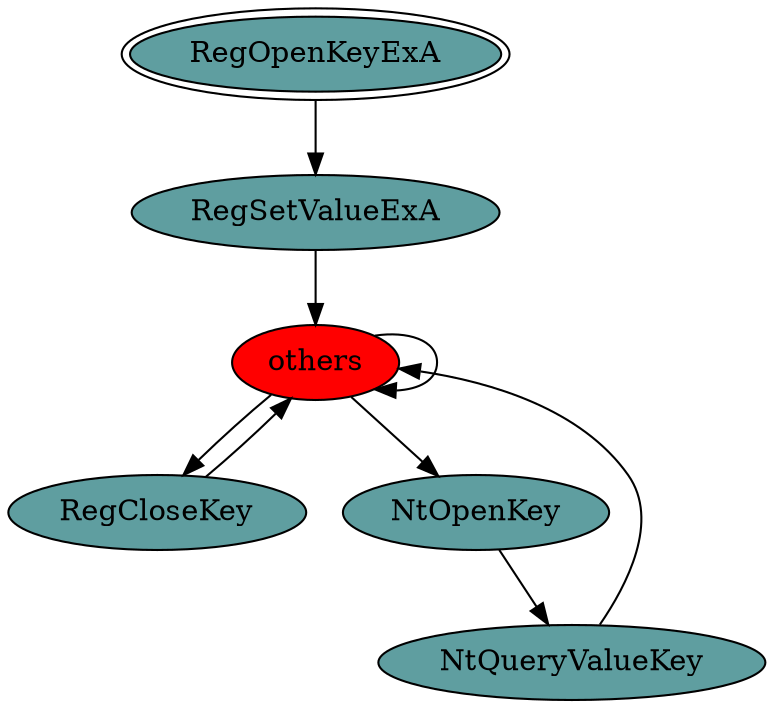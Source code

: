 digraph "./REPORTS/3961/API_PER_CATEGORY/RegSetValueEx.exe_3116_Registry_API_per_Category_Transition_Matrix" {
	RegOpenKeyExA [label=RegOpenKeyExA fillcolor=cadetblue peripheries=2 style=filled]
	RegSetValueExA [label=RegSetValueExA fillcolor=cadetblue style=filled]
	RegOpenKeyExA -> RegSetValueExA [label=""]
	others [label=others fillcolor=red style=filled]
	RegSetValueExA -> others [label=""]
	others -> others [label=""]
	RegCloseKey [label=RegCloseKey fillcolor=cadetblue style=filled]
	others -> RegCloseKey [label=""]
	NtOpenKey [label=NtOpenKey fillcolor=cadetblue style=filled]
	others -> NtOpenKey [label=""]
	RegCloseKey -> others [label=""]
	NtQueryValueKey [label=NtQueryValueKey fillcolor=cadetblue style=filled]
	NtOpenKey -> NtQueryValueKey [label=""]
	NtQueryValueKey -> others [label=""]
}
